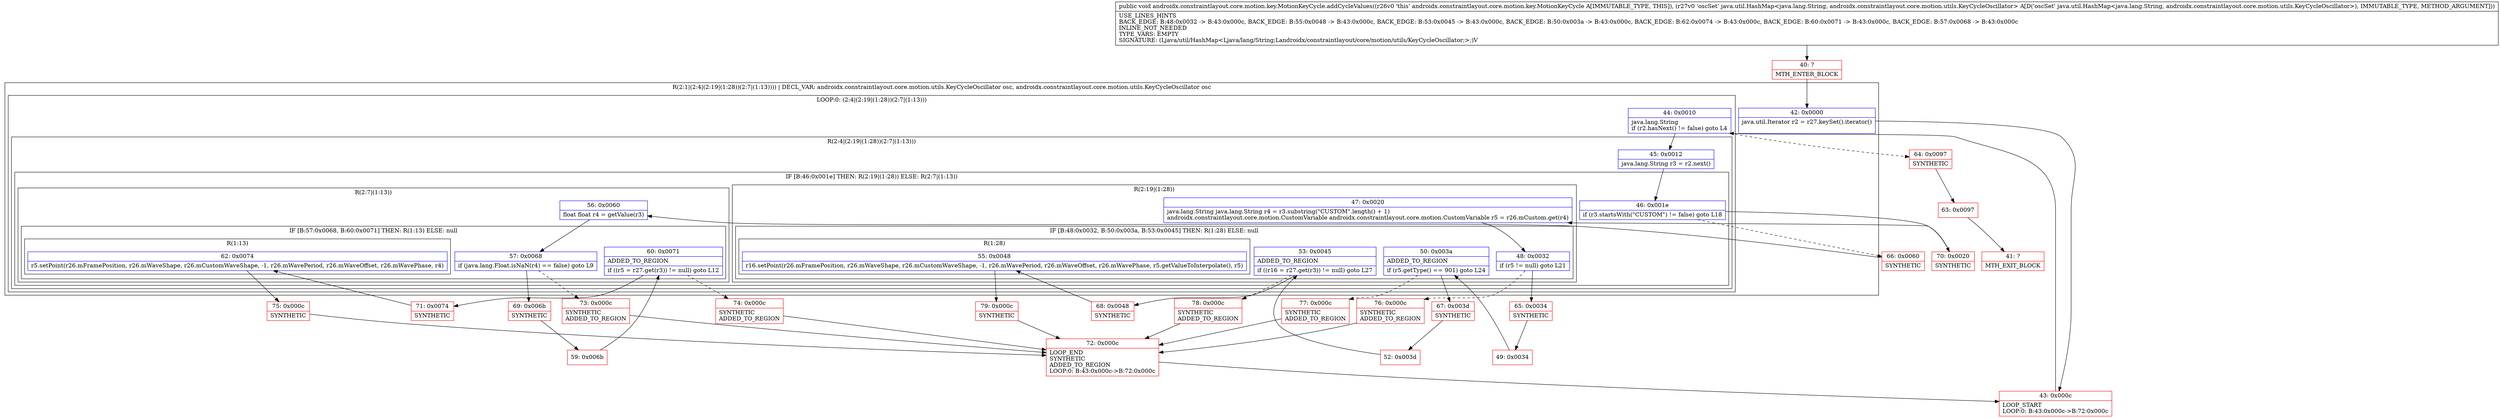 digraph "CFG forandroidx.constraintlayout.core.motion.key.MotionKeyCycle.addCycleValues(Ljava\/util\/HashMap;)V" {
subgraph cluster_Region_2093940418 {
label = "R(2:1|(2:4|(2:19|(1:28))(2:7|(1:13)))) | DECL_VAR: androidx.constraintlayout.core.motion.utils.KeyCycleOscillator osc, androidx.constraintlayout.core.motion.utils.KeyCycleOscillator osc\l";
node [shape=record,color=blue];
Node_42 [shape=record,label="{42\:\ 0x0000|java.util.Iterator r2 = r27.keySet().iterator()\l\l}"];
subgraph cluster_LoopRegion_1617621742 {
label = "LOOP:0: (2:4|(2:19|(1:28))(2:7|(1:13)))";
node [shape=record,color=blue];
Node_44 [shape=record,label="{44\:\ 0x0010|java.lang.String \lif (r2.hasNext() != false) goto L4\l}"];
subgraph cluster_Region_1192629550 {
label = "R(2:4|(2:19|(1:28))(2:7|(1:13)))";
node [shape=record,color=blue];
Node_45 [shape=record,label="{45\:\ 0x0012|java.lang.String r3 = r2.next()\l}"];
subgraph cluster_IfRegion_1851789248 {
label = "IF [B:46:0x001e] THEN: R(2:19|(1:28)) ELSE: R(2:7|(1:13))";
node [shape=record,color=blue];
Node_46 [shape=record,label="{46\:\ 0x001e|if (r3.startsWith(\"CUSTOM\") != false) goto L18\l}"];
subgraph cluster_Region_1804695065 {
label = "R(2:19|(1:28))";
node [shape=record,color=blue];
Node_47 [shape=record,label="{47\:\ 0x0020|java.lang.String java.lang.String r4 = r3.substring(\"CUSTOM\".length() + 1)\landroidx.constraintlayout.core.motion.CustomVariable androidx.constraintlayout.core.motion.CustomVariable r5 = r26.mCustom.get(r4)\l}"];
subgraph cluster_IfRegion_322999592 {
label = "IF [B:48:0x0032, B:50:0x003a, B:53:0x0045] THEN: R(1:28) ELSE: null";
node [shape=record,color=blue];
Node_48 [shape=record,label="{48\:\ 0x0032|if (r5 != null) goto L21\l}"];
Node_50 [shape=record,label="{50\:\ 0x003a|ADDED_TO_REGION\l|if (r5.getType() == 901) goto L24\l}"];
Node_53 [shape=record,label="{53\:\ 0x0045|ADDED_TO_REGION\l|if ((r16 = r27.get(r3)) != null) goto L27\l}"];
subgraph cluster_Region_1197302946 {
label = "R(1:28)";
node [shape=record,color=blue];
Node_55 [shape=record,label="{55\:\ 0x0048|r16.setPoint(r26.mFramePosition, r26.mWaveShape, r26.mCustomWaveShape, \-1, r26.mWavePeriod, r26.mWaveOffset, r26.mWavePhase, r5.getValueToInterpolate(), r5)\l}"];
}
}
}
subgraph cluster_Region_23520217 {
label = "R(2:7|(1:13))";
node [shape=record,color=blue];
Node_56 [shape=record,label="{56\:\ 0x0060|float float r4 = getValue(r3)\l}"];
subgraph cluster_IfRegion_1638366290 {
label = "IF [B:57:0x0068, B:60:0x0071] THEN: R(1:13) ELSE: null";
node [shape=record,color=blue];
Node_57 [shape=record,label="{57\:\ 0x0068|if (java.lang.Float.isNaN(r4) == false) goto L9\l}"];
Node_60 [shape=record,label="{60\:\ 0x0071|ADDED_TO_REGION\l|if ((r5 = r27.get(r3)) != null) goto L12\l}"];
subgraph cluster_Region_1985567899 {
label = "R(1:13)";
node [shape=record,color=blue];
Node_62 [shape=record,label="{62\:\ 0x0074|r5.setPoint(r26.mFramePosition, r26.mWaveShape, r26.mCustomWaveShape, \-1, r26.mWavePeriod, r26.mWaveOffset, r26.mWavePhase, r4)\l}"];
}
}
}
}
}
}
}
Node_40 [shape=record,color=red,label="{40\:\ ?|MTH_ENTER_BLOCK\l}"];
Node_43 [shape=record,color=red,label="{43\:\ 0x000c|LOOP_START\lLOOP:0: B:43:0x000c\-\>B:72:0x000c\l}"];
Node_66 [shape=record,color=red,label="{66\:\ 0x0060|SYNTHETIC\l}"];
Node_69 [shape=record,color=red,label="{69\:\ 0x006b|SYNTHETIC\l}"];
Node_59 [shape=record,color=red,label="{59\:\ 0x006b}"];
Node_71 [shape=record,color=red,label="{71\:\ 0x0074|SYNTHETIC\l}"];
Node_75 [shape=record,color=red,label="{75\:\ 0x000c|SYNTHETIC\l}"];
Node_72 [shape=record,color=red,label="{72\:\ 0x000c|LOOP_END\lSYNTHETIC\lADDED_TO_REGION\lLOOP:0: B:43:0x000c\-\>B:72:0x000c\l}"];
Node_74 [shape=record,color=red,label="{74\:\ 0x000c|SYNTHETIC\lADDED_TO_REGION\l}"];
Node_73 [shape=record,color=red,label="{73\:\ 0x000c|SYNTHETIC\lADDED_TO_REGION\l}"];
Node_70 [shape=record,color=red,label="{70\:\ 0x0020|SYNTHETIC\l}"];
Node_65 [shape=record,color=red,label="{65\:\ 0x0034|SYNTHETIC\l}"];
Node_49 [shape=record,color=red,label="{49\:\ 0x0034}"];
Node_67 [shape=record,color=red,label="{67\:\ 0x003d|SYNTHETIC\l}"];
Node_52 [shape=record,color=red,label="{52\:\ 0x003d}"];
Node_68 [shape=record,color=red,label="{68\:\ 0x0048|SYNTHETIC\l}"];
Node_79 [shape=record,color=red,label="{79\:\ 0x000c|SYNTHETIC\l}"];
Node_78 [shape=record,color=red,label="{78\:\ 0x000c|SYNTHETIC\lADDED_TO_REGION\l}"];
Node_77 [shape=record,color=red,label="{77\:\ 0x000c|SYNTHETIC\lADDED_TO_REGION\l}"];
Node_76 [shape=record,color=red,label="{76\:\ 0x000c|SYNTHETIC\lADDED_TO_REGION\l}"];
Node_64 [shape=record,color=red,label="{64\:\ 0x0097|SYNTHETIC\l}"];
Node_63 [shape=record,color=red,label="{63\:\ 0x0097}"];
Node_41 [shape=record,color=red,label="{41\:\ ?|MTH_EXIT_BLOCK\l}"];
MethodNode[shape=record,label="{public void androidx.constraintlayout.core.motion.key.MotionKeyCycle.addCycleValues((r26v0 'this' androidx.constraintlayout.core.motion.key.MotionKeyCycle A[IMMUTABLE_TYPE, THIS]), (r27v0 'oscSet' java.util.HashMap\<java.lang.String, androidx.constraintlayout.core.motion.utils.KeyCycleOscillator\> A[D('oscSet' java.util.HashMap\<java.lang.String, androidx.constraintlayout.core.motion.utils.KeyCycleOscillator\>), IMMUTABLE_TYPE, METHOD_ARGUMENT]))  | USE_LINES_HINTS\lBACK_EDGE: B:48:0x0032 \-\> B:43:0x000c, BACK_EDGE: B:55:0x0048 \-\> B:43:0x000c, BACK_EDGE: B:53:0x0045 \-\> B:43:0x000c, BACK_EDGE: B:50:0x003a \-\> B:43:0x000c, BACK_EDGE: B:62:0x0074 \-\> B:43:0x000c, BACK_EDGE: B:60:0x0071 \-\> B:43:0x000c, BACK_EDGE: B:57:0x0068 \-\> B:43:0x000c\lINLINE_NOT_NEEDED\lTYPE_VARS: EMPTY\lSIGNATURE: (Ljava\/util\/HashMap\<Ljava\/lang\/String;Landroidx\/constraintlayout\/core\/motion\/utils\/KeyCycleOscillator;\>;)V\l}"];
MethodNode -> Node_40;Node_42 -> Node_43;
Node_44 -> Node_45;
Node_44 -> Node_64[style=dashed];
Node_45 -> Node_46;
Node_46 -> Node_66[style=dashed];
Node_46 -> Node_70;
Node_47 -> Node_48;
Node_48 -> Node_65;
Node_48 -> Node_76[style=dashed];
Node_50 -> Node_67;
Node_50 -> Node_77[style=dashed];
Node_53 -> Node_68;
Node_53 -> Node_78[style=dashed];
Node_55 -> Node_79;
Node_56 -> Node_57;
Node_57 -> Node_69;
Node_57 -> Node_73[style=dashed];
Node_60 -> Node_71;
Node_60 -> Node_74[style=dashed];
Node_62 -> Node_75;
Node_40 -> Node_42;
Node_43 -> Node_44;
Node_66 -> Node_56;
Node_69 -> Node_59;
Node_59 -> Node_60;
Node_71 -> Node_62;
Node_75 -> Node_72;
Node_72 -> Node_43;
Node_74 -> Node_72;
Node_73 -> Node_72;
Node_70 -> Node_47;
Node_65 -> Node_49;
Node_49 -> Node_50;
Node_67 -> Node_52;
Node_52 -> Node_53;
Node_68 -> Node_55;
Node_79 -> Node_72;
Node_78 -> Node_72;
Node_77 -> Node_72;
Node_76 -> Node_72;
Node_64 -> Node_63;
Node_63 -> Node_41;
}

